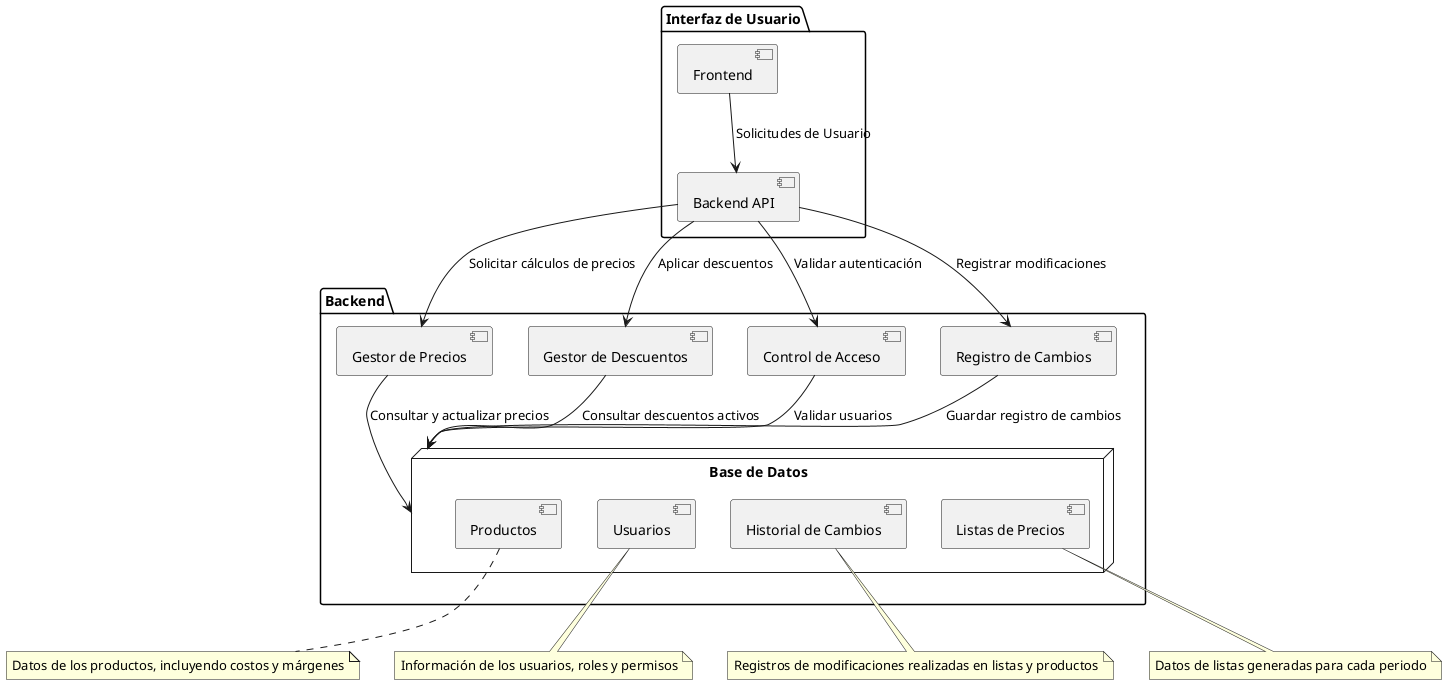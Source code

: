 @startuml
package "Interfaz de Usuario" {
    [Frontend] --> [Backend API] : Solicitudes de Usuario
}

package "Backend" {
    [Backend API] --> [Gestor de Precios] : Solicitar cálculos de precios
    [Backend API] --> [Gestor de Descuentos] : Aplicar descuentos
    [Backend API] --> [Control de Acceso] : Validar autenticación
    [Backend API] --> [Registro de Cambios] : Registrar modificaciones

    [Gestor de Precios] --> [Base de Datos] : Consultar y actualizar precios
    [Gestor de Descuentos] --> [Base de Datos] : Consultar descuentos activos
    [Registro de Cambios] --> [Base de Datos] : Guardar registro de cambios
    [Control de Acceso] --> [Base de Datos] : Validar usuarios
}

node "Base de Datos" {
    [Productos]
    [Usuarios]
    [Historial de Cambios]
    [Listas de Precios]
}

note bottom of [Productos]
    Datos de los productos, incluyendo costos y márgenes
end note

note bottom of [Usuarios]
    Información de los usuarios, roles y permisos
end note

note bottom of [Historial de Cambios]
    Registros de modificaciones realizadas en listas y productos
end note

note bottom of [Listas de Precios]
    Datos de listas generadas para cada periodo
end note
@enduml